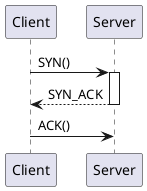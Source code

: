 @startuml
participant Client
participant Server

Client -> Server : SYN()
activate Server
Client <-- Server: SYN_ACK
deactivate Server
Client -> Server : ACK()
@enduml
